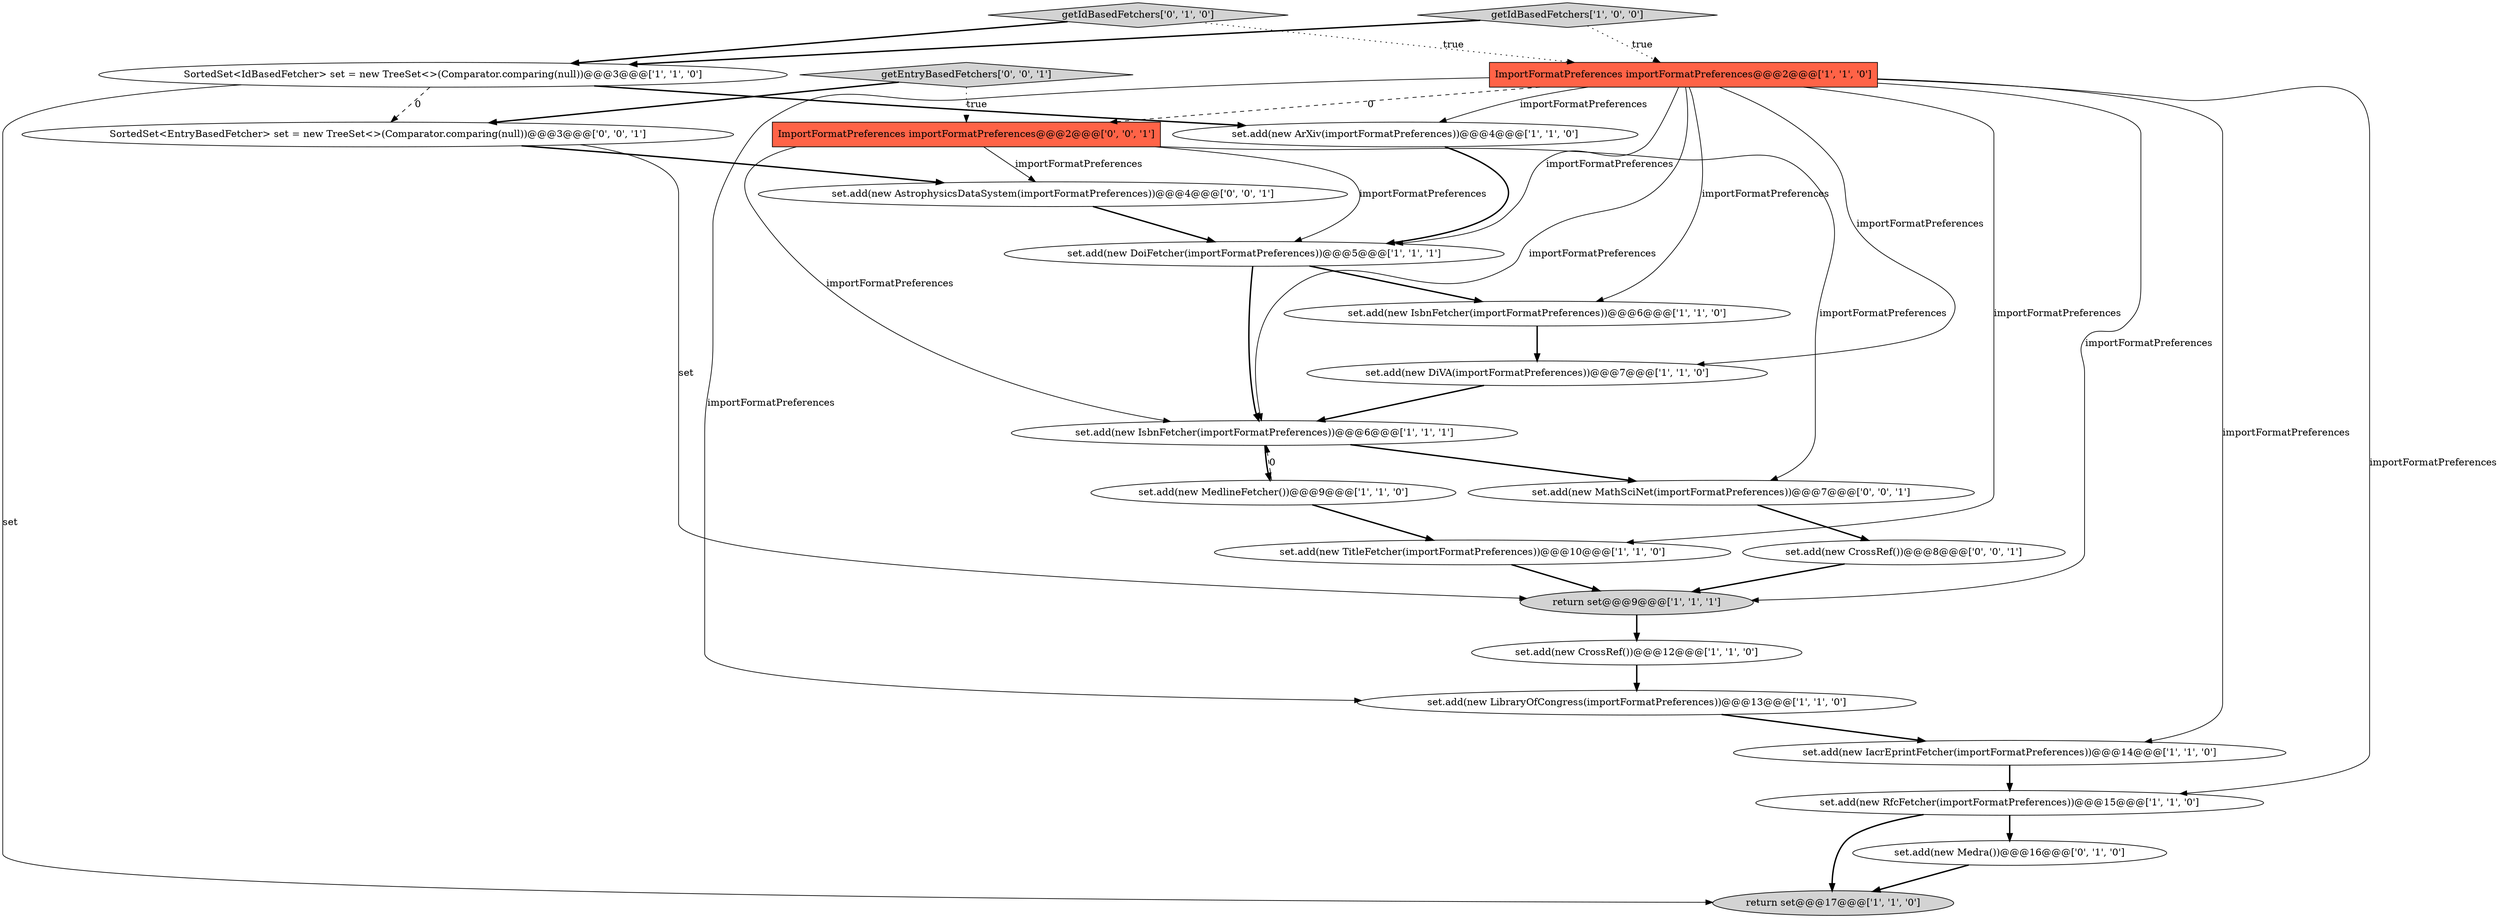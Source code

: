 digraph {
20 [style = filled, label = "getEntryBasedFetchers['0', '0', '1']", fillcolor = lightgray, shape = diamond image = "AAA0AAABBB3BBB"];
16 [style = filled, label = "getIdBasedFetchers['0', '1', '0']", fillcolor = lightgray, shape = diamond image = "AAA0AAABBB2BBB"];
3 [style = filled, label = "set.add(new DiVA(importFormatPreferences))@@@7@@@['1', '1', '0']", fillcolor = white, shape = ellipse image = "AAA0AAABBB1BBB"];
17 [style = filled, label = "set.add(new Medra())@@@16@@@['0', '1', '0']", fillcolor = white, shape = ellipse image = "AAA1AAABBB2BBB"];
1 [style = filled, label = "set.add(new IsbnFetcher(importFormatPreferences))@@@6@@@['1', '1', '0']", fillcolor = white, shape = ellipse image = "AAA0AAABBB1BBB"];
18 [style = filled, label = "set.add(new AstrophysicsDataSystem(importFormatPreferences))@@@4@@@['0', '0', '1']", fillcolor = white, shape = ellipse image = "AAA0AAABBB3BBB"];
21 [style = filled, label = "set.add(new MathSciNet(importFormatPreferences))@@@7@@@['0', '0', '1']", fillcolor = white, shape = ellipse image = "AAA0AAABBB3BBB"];
0 [style = filled, label = "ImportFormatPreferences importFormatPreferences@@@2@@@['1', '1', '0']", fillcolor = tomato, shape = box image = "AAA0AAABBB1BBB"];
9 [style = filled, label = "getIdBasedFetchers['1', '0', '0']", fillcolor = lightgray, shape = diamond image = "AAA0AAABBB1BBB"];
4 [style = filled, label = "return set@@@9@@@['1', '1', '1']", fillcolor = lightgray, shape = ellipse image = "AAA0AAABBB1BBB"];
13 [style = filled, label = "set.add(new TitleFetcher(importFormatPreferences))@@@10@@@['1', '1', '0']", fillcolor = white, shape = ellipse image = "AAA0AAABBB1BBB"];
11 [style = filled, label = "set.add(new LibraryOfCongress(importFormatPreferences))@@@13@@@['1', '1', '0']", fillcolor = white, shape = ellipse image = "AAA0AAABBB1BBB"];
8 [style = filled, label = "set.add(new CrossRef())@@@12@@@['1', '1', '0']", fillcolor = white, shape = ellipse image = "AAA0AAABBB1BBB"];
22 [style = filled, label = "ImportFormatPreferences importFormatPreferences@@@2@@@['0', '0', '1']", fillcolor = tomato, shape = box image = "AAA0AAABBB3BBB"];
15 [style = filled, label = "set.add(new MedlineFetcher())@@@9@@@['1', '1', '0']", fillcolor = white, shape = ellipse image = "AAA0AAABBB1BBB"];
2 [style = filled, label = "set.add(new IacrEprintFetcher(importFormatPreferences))@@@14@@@['1', '1', '0']", fillcolor = white, shape = ellipse image = "AAA0AAABBB1BBB"];
12 [style = filled, label = "SortedSet<IdBasedFetcher> set = new TreeSet<>(Comparator.comparing(null))@@@3@@@['1', '1', '0']", fillcolor = white, shape = ellipse image = "AAA0AAABBB1BBB"];
14 [style = filled, label = "set.add(new DoiFetcher(importFormatPreferences))@@@5@@@['1', '1', '1']", fillcolor = white, shape = ellipse image = "AAA0AAABBB1BBB"];
5 [style = filled, label = "return set@@@17@@@['1', '1', '0']", fillcolor = lightgray, shape = ellipse image = "AAA0AAABBB1BBB"];
6 [style = filled, label = "set.add(new ArXiv(importFormatPreferences))@@@4@@@['1', '1', '0']", fillcolor = white, shape = ellipse image = "AAA0AAABBB1BBB"];
10 [style = filled, label = "set.add(new RfcFetcher(importFormatPreferences))@@@15@@@['1', '1', '0']", fillcolor = white, shape = ellipse image = "AAA0AAABBB1BBB"];
23 [style = filled, label = "SortedSet<EntryBasedFetcher> set = new TreeSet<>(Comparator.comparing(null))@@@3@@@['0', '0', '1']", fillcolor = white, shape = ellipse image = "AAA0AAABBB3BBB"];
7 [style = filled, label = "set.add(new IsbnFetcher(importFormatPreferences))@@@6@@@['1', '1', '1']", fillcolor = white, shape = ellipse image = "AAA0AAABBB1BBB"];
19 [style = filled, label = "set.add(new CrossRef())@@@8@@@['0', '0', '1']", fillcolor = white, shape = ellipse image = "AAA0AAABBB3BBB"];
22->14 [style = solid, label="importFormatPreferences"];
0->10 [style = solid, label="importFormatPreferences"];
20->23 [style = bold, label=""];
14->7 [style = bold, label=""];
23->4 [style = solid, label="set"];
0->14 [style = solid, label="importFormatPreferences"];
12->5 [style = solid, label="set"];
13->4 [style = bold, label=""];
22->18 [style = solid, label="importFormatPreferences"];
10->17 [style = bold, label=""];
22->21 [style = solid, label="importFormatPreferences"];
9->0 [style = dotted, label="true"];
12->23 [style = dashed, label="0"];
4->8 [style = bold, label=""];
2->10 [style = bold, label=""];
0->7 [style = solid, label="importFormatPreferences"];
3->7 [style = bold, label=""];
7->21 [style = bold, label=""];
0->13 [style = solid, label="importFormatPreferences"];
11->2 [style = bold, label=""];
0->6 [style = solid, label="importFormatPreferences"];
14->1 [style = bold, label=""];
16->12 [style = bold, label=""];
8->11 [style = bold, label=""];
1->3 [style = bold, label=""];
6->14 [style = bold, label=""];
21->19 [style = bold, label=""];
16->0 [style = dotted, label="true"];
20->22 [style = dotted, label="true"];
15->13 [style = bold, label=""];
0->4 [style = solid, label="importFormatPreferences"];
19->4 [style = bold, label=""];
12->6 [style = bold, label=""];
23->18 [style = bold, label=""];
22->7 [style = solid, label="importFormatPreferences"];
7->15 [style = bold, label=""];
18->14 [style = bold, label=""];
0->2 [style = solid, label="importFormatPreferences"];
0->11 [style = solid, label="importFormatPreferences"];
0->22 [style = dashed, label="0"];
10->5 [style = bold, label=""];
17->5 [style = bold, label=""];
15->7 [style = dashed, label="0"];
0->1 [style = solid, label="importFormatPreferences"];
0->3 [style = solid, label="importFormatPreferences"];
9->12 [style = bold, label=""];
}

